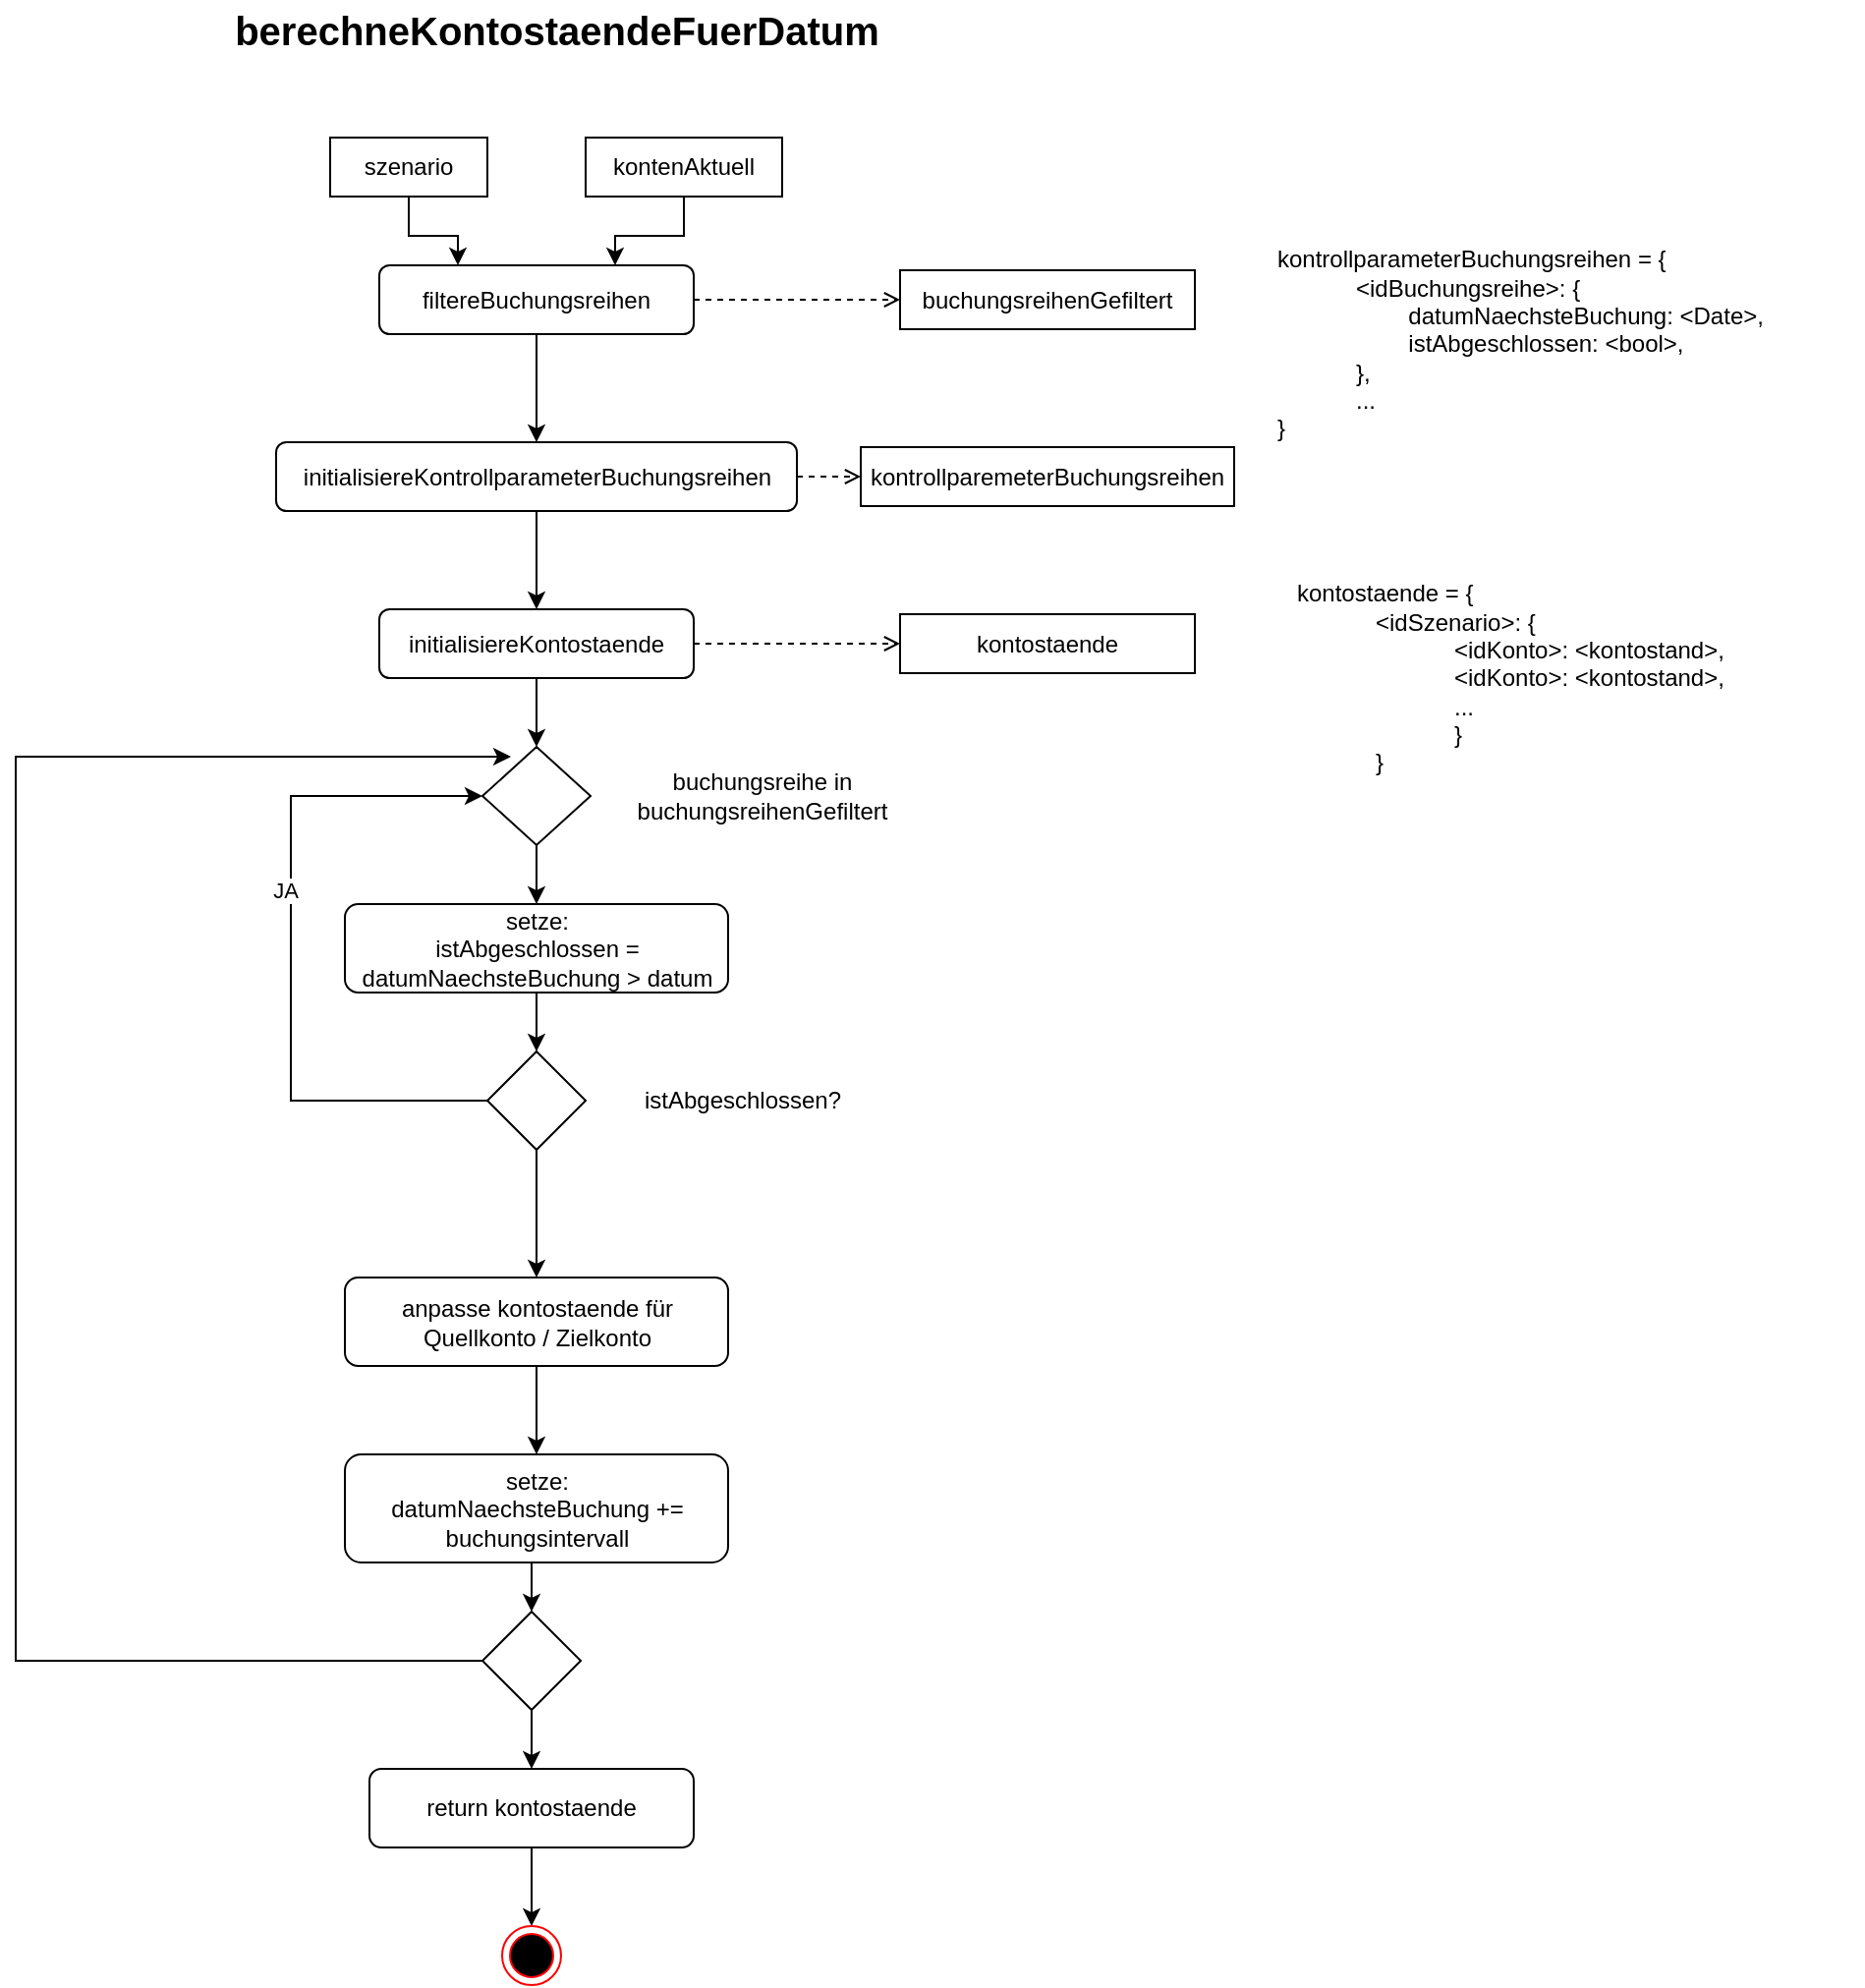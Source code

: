 <mxfile version="20.3.0" type="device" pages="3"><diagram id="ITchMqDFGWxWmN3oCRMK" name="Zeitpunkt"><mxGraphModel dx="2782" dy="1018" grid="1" gridSize="10" guides="1" tooltips="1" connect="1" arrows="1" fold="1" page="1" pageScale="1" pageWidth="827" pageHeight="1169" math="0" shadow="0"><root><mxCell id="0"/><mxCell id="1" parent="0"/><mxCell id="r8P2pL3NHIkLNw493LzF-1" value="kontostaende = {&lt;br&gt;&lt;span style=&quot;&quot;&gt;&#9;&lt;/span&gt;&lt;blockquote style=&quot;margin: 0 0 0 40px; border: none; padding: 0px;&quot;&gt;&amp;lt;idSzenario&amp;gt;: {&lt;/blockquote&gt;&lt;blockquote style=&quot;margin: 0 0 0 40px; border: none; padding: 0px;&quot;&gt;&lt;blockquote style=&quot;margin: 0 0 0 40px; border: none; padding: 0px;&quot;&gt;&amp;lt;idKonto&amp;gt;: &amp;lt;kontostand&amp;gt;,&lt;/blockquote&gt;&lt;blockquote style=&quot;margin: 0 0 0 40px; border: none; padding: 0px;&quot;&gt;&amp;lt;idKonto&amp;gt;: &amp;lt;kontostand&amp;gt;,&lt;/blockquote&gt;&lt;blockquote style=&quot;margin: 0 0 0 40px; border: none; padding: 0px;&quot;&gt;...&lt;/blockquote&gt;&lt;blockquote style=&quot;margin: 0 0 0 40px; border: none; padding: 0px;&quot;&gt;}&lt;/blockquote&gt;}&lt;/blockquote&gt;" style="text;html=1;strokeColor=none;fillColor=none;align=left;verticalAlign=middle;whiteSpace=wrap;rounded=0;" parent="1" vertex="1"><mxGeometry x="530" y="290" width="290" height="110" as="geometry"/></mxCell><mxCell id="r8P2pL3NHIkLNw493LzF-2" value="kontrollparameterBuchungsreihen = {&lt;br&gt;&lt;span style=&quot;&quot;&gt;&#9;&lt;/span&gt;&lt;blockquote style=&quot;margin: 0 0 0 40px; border: none; padding: 0px;&quot;&gt;&amp;lt;idBuchungsreihe&amp;gt;: {&lt;/blockquote&gt;&lt;blockquote style=&quot;margin: 0 0 0 40px; border: none; padding: 0px;&quot;&gt;&lt;span style=&quot;white-space: pre;&quot;&gt;&#9;&lt;/span&gt;datumNaechsteBuchung: &amp;lt;Date&amp;gt;,&lt;br&gt;&lt;/blockquote&gt;&lt;blockquote style=&quot;margin: 0 0 0 40px; border: none; padding: 0px;&quot;&gt;&lt;span style=&quot;white-space: pre;&quot;&gt;&#9;&lt;/span&gt;istAbgeschlossen: &amp;lt;bool&amp;gt;,&lt;br&gt;&lt;/blockquote&gt;&lt;blockquote style=&quot;margin: 0 0 0 40px; border: none; padding: 0px;&quot;&gt;},&lt;br&gt;...&lt;/blockquote&gt;}" style="text;html=1;strokeColor=none;fillColor=none;align=left;verticalAlign=middle;whiteSpace=wrap;rounded=0;" parent="1" vertex="1"><mxGeometry x="520" y="120" width="290" height="110" as="geometry"/></mxCell><mxCell id="r8P2pL3NHIkLNw493LzF-30" style="edgeStyle=orthogonalEdgeStyle;rounded=0;orthogonalLoop=1;jettySize=auto;html=1;exitX=0.5;exitY=1;exitDx=0;exitDy=0;entryX=0.75;entryY=0;entryDx=0;entryDy=0;" parent="1" source="r8P2pL3NHIkLNw493LzF-3" target="r8P2pL3NHIkLNw493LzF-5" edge="1"><mxGeometry relative="1" as="geometry"/></mxCell><mxCell id="r8P2pL3NHIkLNw493LzF-3" value="kontenAktuell" style="rounded=0;whiteSpace=wrap;html=1;" parent="1" vertex="1"><mxGeometry x="170" y="70" width="100" height="30" as="geometry"/></mxCell><mxCell id="r8P2pL3NHIkLNw493LzF-29" style="edgeStyle=orthogonalEdgeStyle;rounded=0;orthogonalLoop=1;jettySize=auto;html=1;exitX=0.5;exitY=1;exitDx=0;exitDy=0;entryX=0.25;entryY=0;entryDx=0;entryDy=0;" parent="1" source="r8P2pL3NHIkLNw493LzF-4" target="r8P2pL3NHIkLNw493LzF-5" edge="1"><mxGeometry relative="1" as="geometry"/></mxCell><mxCell id="r8P2pL3NHIkLNw493LzF-4" value="szenario" style="rounded=0;whiteSpace=wrap;html=1;" parent="1" vertex="1"><mxGeometry x="40" y="70" width="80" height="30" as="geometry"/></mxCell><mxCell id="r8P2pL3NHIkLNw493LzF-31" style="edgeStyle=orthogonalEdgeStyle;rounded=0;orthogonalLoop=1;jettySize=auto;html=1;exitX=0.5;exitY=1;exitDx=0;exitDy=0;entryX=0.5;entryY=0;entryDx=0;entryDy=0;" parent="1" source="r8P2pL3NHIkLNw493LzF-5" target="r8P2pL3NHIkLNw493LzF-9" edge="1"><mxGeometry relative="1" as="geometry"/></mxCell><mxCell id="r8P2pL3NHIkLNw493LzF-40" style="edgeStyle=orthogonalEdgeStyle;rounded=0;orthogonalLoop=1;jettySize=auto;html=1;exitX=1;exitY=0.5;exitDx=0;exitDy=0;entryX=0;entryY=0.5;entryDx=0;entryDy=0;endArrow=open;endFill=0;dashed=1;" parent="1" source="r8P2pL3NHIkLNw493LzF-5" target="r8P2pL3NHIkLNw493LzF-6" edge="1"><mxGeometry relative="1" as="geometry"/></mxCell><mxCell id="r8P2pL3NHIkLNw493LzF-5" value="filtereBuchungsreihen" style="rounded=1;whiteSpace=wrap;html=1;" parent="1" vertex="1"><mxGeometry x="65" y="135" width="160" height="35" as="geometry"/></mxCell><mxCell id="r8P2pL3NHIkLNw493LzF-6" value="buchungsreihenGefiltert" style="rounded=0;whiteSpace=wrap;html=1;" parent="1" vertex="1"><mxGeometry x="330" y="137.5" width="150" height="30" as="geometry"/></mxCell><mxCell id="r8P2pL3NHIkLNw493LzF-33" style="edgeStyle=orthogonalEdgeStyle;rounded=0;orthogonalLoop=1;jettySize=auto;html=1;exitX=0.5;exitY=1;exitDx=0;exitDy=0;entryX=0.5;entryY=0;entryDx=0;entryDy=0;" parent="1" source="r8P2pL3NHIkLNw493LzF-7" target="r8P2pL3NHIkLNw493LzF-12" edge="1"><mxGeometry relative="1" as="geometry"/></mxCell><mxCell id="r8P2pL3NHIkLNw493LzF-43" style="edgeStyle=orthogonalEdgeStyle;rounded=0;orthogonalLoop=1;jettySize=auto;html=1;exitX=1;exitY=0.5;exitDx=0;exitDy=0;entryX=0;entryY=0.5;entryDx=0;entryDy=0;dashed=1;endArrow=open;endFill=0;" parent="1" source="r8P2pL3NHIkLNw493LzF-7" target="r8P2pL3NHIkLNw493LzF-8" edge="1"><mxGeometry relative="1" as="geometry"/></mxCell><mxCell id="r8P2pL3NHIkLNw493LzF-7" value="initialisiereKontostaende" style="rounded=1;whiteSpace=wrap;html=1;" parent="1" vertex="1"><mxGeometry x="65" y="310" width="160" height="35" as="geometry"/></mxCell><mxCell id="r8P2pL3NHIkLNw493LzF-8" value="kontostaende" style="rounded=0;whiteSpace=wrap;html=1;" parent="1" vertex="1"><mxGeometry x="330" y="312.5" width="150" height="30" as="geometry"/></mxCell><mxCell id="r8P2pL3NHIkLNw493LzF-32" style="edgeStyle=orthogonalEdgeStyle;rounded=0;orthogonalLoop=1;jettySize=auto;html=1;exitX=0.5;exitY=1;exitDx=0;exitDy=0;entryX=0.5;entryY=0;entryDx=0;entryDy=0;" parent="1" source="r8P2pL3NHIkLNw493LzF-9" target="r8P2pL3NHIkLNw493LzF-7" edge="1"><mxGeometry relative="1" as="geometry"/></mxCell><mxCell id="r8P2pL3NHIkLNw493LzF-42" style="edgeStyle=orthogonalEdgeStyle;rounded=0;orthogonalLoop=1;jettySize=auto;html=1;exitX=1;exitY=0.5;exitDx=0;exitDy=0;entryX=0;entryY=0.5;entryDx=0;entryDy=0;dashed=1;endArrow=open;endFill=0;" parent="1" source="r8P2pL3NHIkLNw493LzF-9" target="r8P2pL3NHIkLNw493LzF-11" edge="1"><mxGeometry relative="1" as="geometry"/></mxCell><mxCell id="r8P2pL3NHIkLNw493LzF-9" value="initialisiereKontrollparameterBuchungsreihen" style="rounded=1;whiteSpace=wrap;html=1;" parent="1" vertex="1"><mxGeometry x="12.5" y="225" width="265" height="35" as="geometry"/></mxCell><mxCell id="r8P2pL3NHIkLNw493LzF-11" value="kontrollparemeterBuchungsreihen" style="rounded=0;whiteSpace=wrap;html=1;" parent="1" vertex="1"><mxGeometry x="310" y="227.5" width="190" height="30" as="geometry"/></mxCell><mxCell id="r8P2pL3NHIkLNw493LzF-34" style="edgeStyle=orthogonalEdgeStyle;rounded=0;orthogonalLoop=1;jettySize=auto;html=1;exitX=0.5;exitY=1;exitDx=0;exitDy=0;entryX=0.5;entryY=0;entryDx=0;entryDy=0;" parent="1" source="r8P2pL3NHIkLNw493LzF-12" target="r8P2pL3NHIkLNw493LzF-19" edge="1"><mxGeometry relative="1" as="geometry"/></mxCell><mxCell id="r8P2pL3NHIkLNw493LzF-12" value="" style="rhombus;whiteSpace=wrap;html=1;" parent="1" vertex="1"><mxGeometry x="117.5" y="380" width="55" height="50" as="geometry"/></mxCell><mxCell id="r8P2pL3NHIkLNw493LzF-13" value="buchungsreihe in buchungsreihenGefiltert" style="text;html=1;strokeColor=none;fillColor=none;align=center;verticalAlign=middle;whiteSpace=wrap;rounded=0;" parent="1" vertex="1"><mxGeometry x="180" y="390" width="160" height="30" as="geometry"/></mxCell><mxCell id="r8P2pL3NHIkLNw493LzF-20" style="edgeStyle=orthogonalEdgeStyle;rounded=0;orthogonalLoop=1;jettySize=auto;html=1;exitX=0;exitY=0.5;exitDx=0;exitDy=0;entryX=0;entryY=0.5;entryDx=0;entryDy=0;" parent="1" source="r8P2pL3NHIkLNw493LzF-14" target="r8P2pL3NHIkLNw493LzF-12" edge="1"><mxGeometry relative="1" as="geometry"><Array as="points"><mxPoint x="20" y="560"/><mxPoint x="20" y="405"/></Array></mxGeometry></mxCell><mxCell id="r8P2pL3NHIkLNw493LzF-21" value="JA" style="edgeLabel;html=1;align=center;verticalAlign=middle;resizable=0;points=[];" parent="r8P2pL3NHIkLNw493LzF-20" vertex="1" connectable="0"><mxGeometry x="0.174" y="3" relative="1" as="geometry"><mxPoint as="offset"/></mxGeometry></mxCell><mxCell id="r8P2pL3NHIkLNw493LzF-22" style="edgeStyle=orthogonalEdgeStyle;rounded=0;orthogonalLoop=1;jettySize=auto;html=1;exitX=0.5;exitY=1;exitDx=0;exitDy=0;entryX=0.5;entryY=0;entryDx=0;entryDy=0;" parent="1" source="r8P2pL3NHIkLNw493LzF-14" target="r8P2pL3NHIkLNw493LzF-23" edge="1"><mxGeometry relative="1" as="geometry"><mxPoint x="145" y="640" as="targetPoint"/></mxGeometry></mxCell><mxCell id="r8P2pL3NHIkLNw493LzF-14" value="" style="rhombus;whiteSpace=wrap;html=1;" parent="1" vertex="1"><mxGeometry x="120" y="535" width="50" height="50" as="geometry"/></mxCell><mxCell id="r8P2pL3NHIkLNw493LzF-15" value="istAbgeschlossen?" style="text;html=1;strokeColor=none;fillColor=none;align=center;verticalAlign=middle;whiteSpace=wrap;rounded=0;" parent="1" vertex="1"><mxGeometry x="190" y="545" width="120" height="30" as="geometry"/></mxCell><mxCell id="r8P2pL3NHIkLNw493LzF-35" style="edgeStyle=orthogonalEdgeStyle;rounded=0;orthogonalLoop=1;jettySize=auto;html=1;exitX=0.5;exitY=1;exitDx=0;exitDy=0;entryX=0.5;entryY=0;entryDx=0;entryDy=0;" parent="1" source="r8P2pL3NHIkLNw493LzF-19" target="r8P2pL3NHIkLNw493LzF-14" edge="1"><mxGeometry relative="1" as="geometry"/></mxCell><mxCell id="r8P2pL3NHIkLNw493LzF-19" value="setze:&lt;br&gt;istAbgeschlossen = datumNaechsteBuchung &amp;gt; datum" style="rounded=1;whiteSpace=wrap;html=1;" parent="1" vertex="1"><mxGeometry x="47.5" y="460" width="195" height="45" as="geometry"/></mxCell><mxCell id="r8P2pL3NHIkLNw493LzF-25" style="edgeStyle=orthogonalEdgeStyle;rounded=0;orthogonalLoop=1;jettySize=auto;html=1;exitX=0.5;exitY=1;exitDx=0;exitDy=0;entryX=0.5;entryY=0;entryDx=0;entryDy=0;" parent="1" source="r8P2pL3NHIkLNw493LzF-23" target="r8P2pL3NHIkLNw493LzF-24" edge="1"><mxGeometry relative="1" as="geometry"/></mxCell><mxCell id="r8P2pL3NHIkLNw493LzF-23" value="anpasse kontostaende für Quellkonto / Zielkonto" style="rounded=1;whiteSpace=wrap;html=1;" parent="1" vertex="1"><mxGeometry x="47.5" y="650" width="195" height="45" as="geometry"/></mxCell><mxCell id="r8P2pL3NHIkLNw493LzF-26" style="edgeStyle=orthogonalEdgeStyle;rounded=0;orthogonalLoop=1;jettySize=auto;html=1;exitX=0;exitY=0.5;exitDx=0;exitDy=0;entryX=0.264;entryY=0.1;entryDx=0;entryDy=0;entryPerimeter=0;" parent="1" source="r8P2pL3NHIkLNw493LzF-27" target="r8P2pL3NHIkLNw493LzF-12" edge="1"><mxGeometry relative="1" as="geometry"><Array as="points"><mxPoint x="-120" y="845"/><mxPoint x="-120" y="385"/></Array></mxGeometry></mxCell><mxCell id="r8P2pL3NHIkLNw493LzF-36" style="edgeStyle=orthogonalEdgeStyle;rounded=0;orthogonalLoop=1;jettySize=auto;html=1;exitX=0.5;exitY=1;exitDx=0;exitDy=0;entryX=0.5;entryY=0;entryDx=0;entryDy=0;" parent="1" source="r8P2pL3NHIkLNw493LzF-24" target="r8P2pL3NHIkLNw493LzF-27" edge="1"><mxGeometry relative="1" as="geometry"/></mxCell><mxCell id="r8P2pL3NHIkLNw493LzF-24" value="setze:&lt;br&gt;datumNaechsteBuchung += buchungsintervall" style="rounded=1;whiteSpace=wrap;html=1;" parent="1" vertex="1"><mxGeometry x="47.5" y="740" width="195" height="55" as="geometry"/></mxCell><mxCell id="r8P2pL3NHIkLNw493LzF-37" style="edgeStyle=orthogonalEdgeStyle;rounded=0;orthogonalLoop=1;jettySize=auto;html=1;exitX=0.5;exitY=1;exitDx=0;exitDy=0;entryX=0.5;entryY=0;entryDx=0;entryDy=0;" parent="1" source="r8P2pL3NHIkLNw493LzF-27" target="r8P2pL3NHIkLNw493LzF-28" edge="1"><mxGeometry relative="1" as="geometry"/></mxCell><mxCell id="r8P2pL3NHIkLNw493LzF-27" value="" style="rhombus;whiteSpace=wrap;html=1;" parent="1" vertex="1"><mxGeometry x="117.5" y="820" width="50" height="50" as="geometry"/></mxCell><mxCell id="r8P2pL3NHIkLNw493LzF-39" style="edgeStyle=orthogonalEdgeStyle;rounded=0;orthogonalLoop=1;jettySize=auto;html=1;exitX=0.5;exitY=1;exitDx=0;exitDy=0;entryX=0.5;entryY=0;entryDx=0;entryDy=0;" parent="1" source="r8P2pL3NHIkLNw493LzF-28" target="r8P2pL3NHIkLNw493LzF-38" edge="1"><mxGeometry relative="1" as="geometry"/></mxCell><mxCell id="r8P2pL3NHIkLNw493LzF-28" value="return kontostaende" style="rounded=1;whiteSpace=wrap;html=1;" parent="1" vertex="1"><mxGeometry x="60" y="900" width="165" height="40" as="geometry"/></mxCell><mxCell id="r8P2pL3NHIkLNw493LzF-38" value="" style="ellipse;html=1;shape=endState;fillColor=#000000;strokeColor=#ff0000;" parent="1" vertex="1"><mxGeometry x="127.5" y="980" width="30" height="30" as="geometry"/></mxCell><mxCell id="r8P2pL3NHIkLNw493LzF-44" value="berechneKontostaendeFuerDatum" style="text;html=1;strokeColor=none;fillColor=none;align=center;verticalAlign=middle;whiteSpace=wrap;rounded=0;fontStyle=1;fontSize=20;" parent="1" vertex="1"><mxGeometry x="32.5" width="245" height="30" as="geometry"/></mxCell></root></mxGraphModel></diagram><diagram name="Zeitreihe" id="8NZJrtDAO6n0acquEStF"><mxGraphModel dx="3671" dy="1730" grid="1" gridSize="10" guides="1" tooltips="1" connect="1" arrows="1" fold="1" page="1" pageScale="1" pageWidth="827" pageHeight="1169" math="0" shadow="0"><root><mxCell id="DloA2IiTGf2hFgwAoyEs-0"/><mxCell id="DloA2IiTGf2hFgwAoyEs-1" parent="DloA2IiTGf2hFgwAoyEs-0"/><mxCell id="DloA2IiTGf2hFgwAoyEs-2" value="zeitreihenKontostaende = {&lt;br&gt;&lt;span style=&quot;&quot;&gt;&#9;&lt;/span&gt;&lt;blockquote style=&quot;margin: 0 0 0 40px; border: none; padding: 0px;&quot;&gt;&amp;lt;idSzenario&amp;gt;: {&lt;/blockquote&gt;&lt;blockquote style=&quot;margin: 0 0 0 40px; border: none; padding: 0px;&quot;&gt;&lt;blockquote style=&quot;margin: 0 0 0 40px; border: none; padding: 0px;&quot;&gt;&amp;lt;idKonto&amp;gt;: Arr&amp;lt;num&amp;gt;,&lt;/blockquote&gt;&lt;blockquote style=&quot;margin: 0 0 0 40px; border: none; padding: 0px;&quot;&gt;&amp;lt;idKonto&amp;gt;: Arr&amp;lt;num&amp;gt;,&lt;/blockquote&gt;&lt;blockquote style=&quot;margin: 0 0 0 40px; border: none; padding: 0px;&quot;&gt;...&lt;/blockquote&gt;&lt;blockquote style=&quot;margin: 0 0 0 40px; border: none; padding: 0px;&quot;&gt;}&lt;/blockquote&gt;&lt;/blockquote&gt;}" style="text;html=1;strokeColor=#6c8ebf;fillColor=#dae8fc;align=left;verticalAlign=middle;whiteSpace=wrap;rounded=0;" parent="DloA2IiTGf2hFgwAoyEs-1" vertex="1"><mxGeometry x="537" y="535" width="290" height="110" as="geometry"/></mxCell><mxCell id="DloA2IiTGf2hFgwAoyEs-3" value="kontrollparameterBuchungsreihen = {&lt;br&gt;&lt;span style=&quot;&quot;&gt;&#9;&lt;/span&gt;&lt;blockquote style=&quot;margin: 0 0 0 40px; border: none; padding: 0px;&quot;&gt;&amp;lt;idBuchungsreihe&amp;gt;: {&lt;/blockquote&gt;&lt;blockquote style=&quot;margin: 0 0 0 40px; border: none; padding: 0px;&quot;&gt;&lt;span style=&quot;white-space: pre;&quot;&gt;&#9;&lt;/span&gt;datumNaechsteBuchung: &amp;lt;Date&amp;gt;,&lt;br&gt;&lt;/blockquote&gt;&lt;blockquote style=&quot;margin: 0 0 0 40px; border: none; padding: 0px;&quot;&gt;&lt;span style=&quot;white-space: pre;&quot;&gt;&#9;&lt;/span&gt;istAbgeschlossen: &amp;lt;bool&amp;gt;,&lt;/blockquote&gt;&lt;blockquote style=&quot;margin: 0 0 0 40px; border: none; padding: 0px;&quot;&gt;},&lt;br&gt;...&lt;/blockquote&gt;}" style="text;html=1;align=left;verticalAlign=middle;whiteSpace=wrap;rounded=0;fillColor=#dae8fc;strokeColor=#6c8ebf;" parent="DloA2IiTGf2hFgwAoyEs-1" vertex="1"><mxGeometry x="537" y="250" width="290" height="130" as="geometry"/></mxCell><mxCell id="DloA2IiTGf2hFgwAoyEs-12" style="edgeStyle=orthogonalEdgeStyle;rounded=0;orthogonalLoop=1;jettySize=auto;html=1;exitX=0.5;exitY=1;exitDx=0;exitDy=0;entryX=0.5;entryY=0;entryDx=0;entryDy=0;" parent="DloA2IiTGf2hFgwAoyEs-1" source="DloA2IiTGf2hFgwAoyEs-14" target="35Gp16ecGPauJtrxwPqG-3" edge="1"><mxGeometry relative="1" as="geometry"><mxPoint x="145" y="390" as="targetPoint"/></mxGeometry></mxCell><mxCell id="DloA2IiTGf2hFgwAoyEs-13" style="edgeStyle=orthogonalEdgeStyle;rounded=0;orthogonalLoop=1;jettySize=auto;html=1;exitX=1;exitY=0.5;exitDx=0;exitDy=0;entryX=0;entryY=0.5;entryDx=0;entryDy=0;dashed=1;endArrow=open;endFill=0;" parent="DloA2IiTGf2hFgwAoyEs-1" source="DloA2IiTGf2hFgwAoyEs-14" target="DloA2IiTGf2hFgwAoyEs-15" edge="1"><mxGeometry relative="1" as="geometry"/></mxCell><mxCell id="DloA2IiTGf2hFgwAoyEs-14" value="initialisiereZeitreihenKontostaende" style="rounded=1;whiteSpace=wrap;html=1;" parent="DloA2IiTGf2hFgwAoyEs-1" vertex="1"><mxGeometry x="2.5" y="300" width="285" height="35" as="geometry"/></mxCell><mxCell id="DloA2IiTGf2hFgwAoyEs-15" value="zeitreihenKontostaende" style="rounded=0;whiteSpace=wrap;html=1;" parent="DloA2IiTGf2hFgwAoyEs-1" vertex="1"><mxGeometry x="330" y="312.5" width="150" height="30" as="geometry"/></mxCell><mxCell id="DloA2IiTGf2hFgwAoyEs-16" style="edgeStyle=orthogonalEdgeStyle;rounded=0;orthogonalLoop=1;jettySize=auto;html=1;exitX=0.5;exitY=1;exitDx=0;exitDy=0;entryX=0.5;entryY=0;entryDx=0;entryDy=0;" parent="DloA2IiTGf2hFgwAoyEs-1" source="DloA2IiTGf2hFgwAoyEs-18" target="35Gp16ecGPauJtrxwPqG-27" edge="1"><mxGeometry relative="1" as="geometry"/></mxCell><mxCell id="DloA2IiTGf2hFgwAoyEs-17" style="edgeStyle=orthogonalEdgeStyle;rounded=0;orthogonalLoop=1;jettySize=auto;html=1;exitX=1;exitY=0.5;exitDx=0;exitDy=0;entryX=0;entryY=0.5;entryDx=0;entryDy=0;dashed=1;endArrow=open;endFill=0;" parent="DloA2IiTGf2hFgwAoyEs-1" source="DloA2IiTGf2hFgwAoyEs-18" target="DloA2IiTGf2hFgwAoyEs-19" edge="1"><mxGeometry relative="1" as="geometry"/></mxCell><mxCell id="DloA2IiTGf2hFgwAoyEs-18" value="initialisiereKontrollparameterBuchungsreihen" style="rounded=1;whiteSpace=wrap;html=1;" parent="DloA2IiTGf2hFgwAoyEs-1" vertex="1"><mxGeometry x="12.5" y="160" width="265" height="35" as="geometry"/></mxCell><mxCell id="DloA2IiTGf2hFgwAoyEs-19" value="kontrollparemeterBuchungsreihen" style="rounded=0;whiteSpace=wrap;html=1;" parent="DloA2IiTGf2hFgwAoyEs-1" vertex="1"><mxGeometry x="310" y="162.5" width="190" height="30" as="geometry"/></mxCell><mxCell id="DloA2IiTGf2hFgwAoyEs-20" style="edgeStyle=orthogonalEdgeStyle;rounded=0;orthogonalLoop=1;jettySize=auto;html=1;exitX=0.5;exitY=1;exitDx=0;exitDy=0;entryX=0.5;entryY=0;entryDx=0;entryDy=0;" parent="DloA2IiTGf2hFgwAoyEs-1" source="DloA2IiTGf2hFgwAoyEs-21" target="DloA2IiTGf2hFgwAoyEs-29" edge="1"><mxGeometry relative="1" as="geometry"/></mxCell><mxCell id="DloA2IiTGf2hFgwAoyEs-21" value="" style="rhombus;whiteSpace=wrap;html=1;" parent="DloA2IiTGf2hFgwAoyEs-1" vertex="1"><mxGeometry x="117.5" y="520" width="55" height="50" as="geometry"/></mxCell><mxCell id="DloA2IiTGf2hFgwAoyEs-22" value="buchungsreihe in buchungsreihen" style="text;html=1;strokeColor=none;fillColor=none;align=center;verticalAlign=middle;whiteSpace=wrap;rounded=0;" parent="DloA2IiTGf2hFgwAoyEs-1" vertex="1"><mxGeometry x="180" y="530" width="160" height="30" as="geometry"/></mxCell><mxCell id="DloA2IiTGf2hFgwAoyEs-23" style="edgeStyle=orthogonalEdgeStyle;rounded=0;orthogonalLoop=1;jettySize=auto;html=1;exitX=0;exitY=0.5;exitDx=0;exitDy=0;entryX=0.5;entryY=0;entryDx=0;entryDy=0;" parent="DloA2IiTGf2hFgwAoyEs-1" source="DloA2IiTGf2hFgwAoyEs-26" target="35Gp16ecGPauJtrxwPqG-6" edge="1"><mxGeometry relative="1" as="geometry"/></mxCell><mxCell id="DloA2IiTGf2hFgwAoyEs-24" value="JA" style="edgeLabel;html=1;align=center;verticalAlign=middle;resizable=0;points=[];" parent="DloA2IiTGf2hFgwAoyEs-23" vertex="1" connectable="0"><mxGeometry x="0.174" y="3" relative="1" as="geometry"><mxPoint as="offset"/></mxGeometry></mxCell><mxCell id="DloA2IiTGf2hFgwAoyEs-25" style="edgeStyle=orthogonalEdgeStyle;rounded=0;orthogonalLoop=1;jettySize=auto;html=1;exitX=0.5;exitY=1;exitDx=0;exitDy=0;entryX=0.5;entryY=0;entryDx=0;entryDy=0;" parent="DloA2IiTGf2hFgwAoyEs-1" source="DloA2IiTGf2hFgwAoyEs-26" target="35Gp16ecGPauJtrxwPqG-10" edge="1"><mxGeometry relative="1" as="geometry"><mxPoint x="145" y="780" as="targetPoint"/><Array as="points"><mxPoint x="145" y="750"/><mxPoint x="465" y="750"/></Array></mxGeometry></mxCell><mxCell id="35Gp16ecGPauJtrxwPqG-9" value="NEIN" style="edgeLabel;html=1;align=center;verticalAlign=middle;resizable=0;points=[];" parent="DloA2IiTGf2hFgwAoyEs-25" vertex="1" connectable="0"><mxGeometry x="-0.202" y="2" relative="1" as="geometry"><mxPoint as="offset"/></mxGeometry></mxCell><mxCell id="DloA2IiTGf2hFgwAoyEs-26" value="" style="rhombus;whiteSpace=wrap;html=1;" parent="DloA2IiTGf2hFgwAoyEs-1" vertex="1"><mxGeometry x="120" y="675" width="50" height="50" as="geometry"/></mxCell><mxCell id="DloA2IiTGf2hFgwAoyEs-27" value="istAbgeschlossen?" style="text;html=1;strokeColor=none;fillColor=none;align=center;verticalAlign=middle;whiteSpace=wrap;rounded=0;" parent="DloA2IiTGf2hFgwAoyEs-1" vertex="1"><mxGeometry x="190" y="685" width="120" height="30" as="geometry"/></mxCell><mxCell id="DloA2IiTGf2hFgwAoyEs-28" style="edgeStyle=orthogonalEdgeStyle;rounded=0;orthogonalLoop=1;jettySize=auto;html=1;exitX=0.5;exitY=1;exitDx=0;exitDy=0;entryX=0.5;entryY=0;entryDx=0;entryDy=0;" parent="DloA2IiTGf2hFgwAoyEs-1" source="DloA2IiTGf2hFgwAoyEs-29" target="DloA2IiTGf2hFgwAoyEs-26" edge="1"><mxGeometry relative="1" as="geometry"/></mxCell><mxCell id="DloA2IiTGf2hFgwAoyEs-29" value="setze:&lt;br&gt;istAbgeschlossen = &lt;br&gt;datumNaechsteBuchung &amp;gt; buchungsreihe.datumEnde" style="rounded=1;whiteSpace=wrap;html=1;" parent="DloA2IiTGf2hFgwAoyEs-1" vertex="1"><mxGeometry x="-28.75" y="600" width="342.5" height="45" as="geometry"/></mxCell><mxCell id="DloA2IiTGf2hFgwAoyEs-30" style="edgeStyle=orthogonalEdgeStyle;rounded=0;orthogonalLoop=1;jettySize=auto;html=1;exitX=0.5;exitY=1;exitDx=0;exitDy=0;entryX=0.5;entryY=0;entryDx=0;entryDy=0;" parent="DloA2IiTGf2hFgwAoyEs-1" source="DloA2IiTGf2hFgwAoyEs-31" target="DloA2IiTGf2hFgwAoyEs-34" edge="1"><mxGeometry relative="1" as="geometry"/></mxCell><mxCell id="DloA2IiTGf2hFgwAoyEs-31" value="anpasse kontrollparameterBuchungsreihe.kontostandAktuell für Quellkonto / Zielkonto" style="rounded=1;whiteSpace=wrap;html=1;" parent="DloA2IiTGf2hFgwAoyEs-1" vertex="1"><mxGeometry x="313.75" y="830" width="302.5" height="45" as="geometry"/></mxCell><mxCell id="DloA2IiTGf2hFgwAoyEs-32" style="edgeStyle=orthogonalEdgeStyle;rounded=0;orthogonalLoop=1;jettySize=auto;html=1;exitX=0;exitY=0.5;exitDx=0;exitDy=0;entryX=0;entryY=0.5;entryDx=0;entryDy=0;" parent="DloA2IiTGf2hFgwAoyEs-1" source="DloA2IiTGf2hFgwAoyEs-36" target="DloA2IiTGf2hFgwAoyEs-21" edge="1"><mxGeometry relative="1" as="geometry"><Array as="points"><mxPoint x="-180" y="1225"/><mxPoint x="-180" y="545"/></Array></mxGeometry></mxCell><mxCell id="DloA2IiTGf2hFgwAoyEs-33" style="edgeStyle=orthogonalEdgeStyle;rounded=0;orthogonalLoop=1;jettySize=auto;html=1;exitX=0.5;exitY=1;exitDx=0;exitDy=0;entryX=0.5;entryY=0;entryDx=0;entryDy=0;" parent="DloA2IiTGf2hFgwAoyEs-1" source="35Gp16ecGPauJtrxwPqG-15" target="DloA2IiTGf2hFgwAoyEs-36" edge="1"><mxGeometry relative="1" as="geometry"><mxPoint x="200" y="1080" as="targetPoint"/></mxGeometry></mxCell><mxCell id="35Gp16ecGPauJtrxwPqG-19" style="edgeStyle=orthogonalEdgeStyle;rounded=0;orthogonalLoop=1;jettySize=auto;html=1;exitX=0.5;exitY=1;exitDx=0;exitDy=0;entryX=0.5;entryY=0;entryDx=0;entryDy=0;" parent="DloA2IiTGf2hFgwAoyEs-1" source="DloA2IiTGf2hFgwAoyEs-34" target="35Gp16ecGPauJtrxwPqG-17" edge="1"><mxGeometry relative="1" as="geometry"/></mxCell><mxCell id="DloA2IiTGf2hFgwAoyEs-34" value="setze:&lt;br&gt;datumNaechsteBuchung += buchungsintervall" style="rounded=1;whiteSpace=wrap;html=1;" parent="DloA2IiTGf2hFgwAoyEs-1" vertex="1"><mxGeometry x="366.25" y="900" width="195" height="55" as="geometry"/></mxCell><mxCell id="DloA2IiTGf2hFgwAoyEs-35" style="edgeStyle=orthogonalEdgeStyle;rounded=0;orthogonalLoop=1;jettySize=auto;html=1;exitX=0.5;exitY=1;exitDx=0;exitDy=0;entryX=0.5;entryY=0;entryDx=0;entryDy=0;" parent="DloA2IiTGf2hFgwAoyEs-1" source="DloA2IiTGf2hFgwAoyEs-36" target="35Gp16ecGPauJtrxwPqG-24" edge="1"><mxGeometry relative="1" as="geometry"/></mxCell><mxCell id="DloA2IiTGf2hFgwAoyEs-36" value="" style="rhombus;whiteSpace=wrap;html=1;" parent="DloA2IiTGf2hFgwAoyEs-1" vertex="1"><mxGeometry x="111.25" y="1200" width="50" height="50" as="geometry"/></mxCell><mxCell id="DloA2IiTGf2hFgwAoyEs-37" style="edgeStyle=orthogonalEdgeStyle;rounded=0;orthogonalLoop=1;jettySize=auto;html=1;exitX=0.5;exitY=1;exitDx=0;exitDy=0;entryX=0.5;entryY=0;entryDx=0;entryDy=0;" parent="DloA2IiTGf2hFgwAoyEs-1" source="DloA2IiTGf2hFgwAoyEs-38" target="DloA2IiTGf2hFgwAoyEs-39" edge="1"><mxGeometry relative="1" as="geometry"/></mxCell><mxCell id="DloA2IiTGf2hFgwAoyEs-38" value="zeitreihenKontostaende" style="rounded=1;whiteSpace=wrap;html=1;" parent="DloA2IiTGf2hFgwAoyEs-1" vertex="1"><mxGeometry x="53.75" y="1400" width="165" height="40" as="geometry"/></mxCell><mxCell id="DloA2IiTGf2hFgwAoyEs-39" value="" style="ellipse;html=1;shape=endState;fillColor=#000000;strokeColor=#ff0000;" parent="DloA2IiTGf2hFgwAoyEs-1" vertex="1"><mxGeometry x="121.25" y="1480" width="30" height="30" as="geometry"/></mxCell><mxCell id="DloA2IiTGf2hFgwAoyEs-40" value="berechneKontostaendeZeitreihen" style="text;html=1;strokeColor=none;fillColor=none;align=center;verticalAlign=middle;whiteSpace=wrap;rounded=0;fontStyle=1;fontSize=20;" parent="DloA2IiTGf2hFgwAoyEs-1" vertex="1"><mxGeometry x="32.5" width="245" height="30" as="geometry"/></mxCell><mxCell id="35Gp16ecGPauJtrxwPqG-23" style="edgeStyle=orthogonalEdgeStyle;rounded=0;orthogonalLoop=1;jettySize=auto;html=1;exitX=1;exitY=0.5;exitDx=0;exitDy=0;entryX=0;entryY=0;entryDx=0;entryDy=0;dashed=1;endArrow=open;endFill=0;" parent="DloA2IiTGf2hFgwAoyEs-1" source="35Gp16ecGPauJtrxwPqG-0" target="35Gp16ecGPauJtrxwPqG-3" edge="1"><mxGeometry relative="1" as="geometry"><Array as="points"><mxPoint x="-110" y="350"/><mxPoint x="-110" y="370"/><mxPoint x="133" y="370"/></Array></mxGeometry></mxCell><mxCell id="35Gp16ecGPauJtrxwPqG-0" value="arrDatum" style="rounded=0;whiteSpace=wrap;html=1;" parent="DloA2IiTGf2hFgwAoyEs-1" vertex="1"><mxGeometry x="-280" y="335" width="110" height="30" as="geometry"/></mxCell><mxCell id="35Gp16ecGPauJtrxwPqG-2" style="edgeStyle=orthogonalEdgeStyle;rounded=0;orthogonalLoop=1;jettySize=auto;html=1;exitX=0.5;exitY=1;exitDx=0;exitDy=0;entryX=0.5;entryY=0;entryDx=0;entryDy=0;startArrow=none;" parent="DloA2IiTGf2hFgwAoyEs-1" source="35Gp16ecGPauJtrxwPqG-3" target="DloA2IiTGf2hFgwAoyEs-21" edge="1"><mxGeometry relative="1" as="geometry"><mxPoint x="145" y="425" as="sourcePoint"/></mxGeometry></mxCell><mxCell id="35Gp16ecGPauJtrxwPqG-3" value="" style="rhombus;whiteSpace=wrap;html=1;" parent="DloA2IiTGf2hFgwAoyEs-1" vertex="1"><mxGeometry x="120" y="390" width="50" height="50" as="geometry"/></mxCell><mxCell id="35Gp16ecGPauJtrxwPqG-5" value="datum in arrDatum" style="text;html=1;strokeColor=none;fillColor=none;align=center;verticalAlign=middle;whiteSpace=wrap;rounded=0;" parent="DloA2IiTGf2hFgwAoyEs-1" vertex="1"><mxGeometry x="170" y="400" width="160" height="30" as="geometry"/></mxCell><mxCell id="35Gp16ecGPauJtrxwPqG-21" style="edgeStyle=orthogonalEdgeStyle;rounded=0;orthogonalLoop=1;jettySize=auto;html=1;exitX=0.5;exitY=1;exitDx=0;exitDy=0;entryX=0.5;entryY=0;entryDx=0;entryDy=0;" parent="DloA2IiTGf2hFgwAoyEs-1" source="35Gp16ecGPauJtrxwPqG-6" target="DloA2IiTGf2hFgwAoyEs-36" edge="1"><mxGeometry relative="1" as="geometry"><Array as="points"><mxPoint x="-9" y="1140"/><mxPoint x="136" y="1140"/></Array></mxGeometry></mxCell><mxCell id="35Gp16ecGPauJtrxwPqG-6" value="pushe kontrollparameterBuchungsreihe.kontostandAktuell zu zeitreiheKontostand" style="rounded=1;whiteSpace=wrap;html=1;" parent="DloA2IiTGf2hFgwAoyEs-1" vertex="1"><mxGeometry x="-160" y="905" width="302.5" height="45" as="geometry"/></mxCell><mxCell id="35Gp16ecGPauJtrxwPqG-22" style="edgeStyle=orthogonalEdgeStyle;rounded=0;orthogonalLoop=1;jettySize=auto;html=1;exitX=0.5;exitY=1;exitDx=0;exitDy=0;entryX=0.5;entryY=0;entryDx=0;entryDy=0;" parent="DloA2IiTGf2hFgwAoyEs-1" source="35Gp16ecGPauJtrxwPqG-10" target="DloA2IiTGf2hFgwAoyEs-31" edge="1"><mxGeometry relative="1" as="geometry"/></mxCell><mxCell id="35Gp16ecGPauJtrxwPqG-10" value="" style="rhombus;whiteSpace=wrap;html=1;" parent="DloA2IiTGf2hFgwAoyEs-1" vertex="1"><mxGeometry x="440" y="770" width="50" height="50" as="geometry"/></mxCell><mxCell id="35Gp16ecGPauJtrxwPqG-14" value="solange&lt;br&gt;kontrollparameterBuchungsreihe.datumNaechsteBuchung&lt;br&gt;&amp;lt;=&lt;br&gt;datum" style="text;html=1;strokeColor=none;fillColor=none;align=center;verticalAlign=middle;whiteSpace=wrap;rounded=0;" parent="DloA2IiTGf2hFgwAoyEs-1" vertex="1"><mxGeometry x="490" y="770" width="340" height="60" as="geometry"/></mxCell><mxCell id="35Gp16ecGPauJtrxwPqG-16" style="edgeStyle=orthogonalEdgeStyle;rounded=0;orthogonalLoop=1;jettySize=auto;html=1;exitX=0;exitY=0.5;exitDx=0;exitDy=0;entryX=0;entryY=0.5;entryDx=0;entryDy=0;" parent="DloA2IiTGf2hFgwAoyEs-1" source="35Gp16ecGPauJtrxwPqG-15" target="35Gp16ecGPauJtrxwPqG-10" edge="1"><mxGeometry relative="1" as="geometry"><Array as="points"><mxPoint x="270" y="1065"/><mxPoint x="270" y="795"/></Array></mxGeometry></mxCell><mxCell id="35Gp16ecGPauJtrxwPqG-15" value="" style="rhombus;whiteSpace=wrap;html=1;" parent="DloA2IiTGf2hFgwAoyEs-1" vertex="1"><mxGeometry x="440" y="1040" width="50" height="50" as="geometry"/></mxCell><mxCell id="35Gp16ecGPauJtrxwPqG-20" style="edgeStyle=orthogonalEdgeStyle;rounded=0;orthogonalLoop=1;jettySize=auto;html=1;exitX=0.5;exitY=1;exitDx=0;exitDy=0;entryX=0.5;entryY=0;entryDx=0;entryDy=0;" parent="DloA2IiTGf2hFgwAoyEs-1" source="35Gp16ecGPauJtrxwPqG-17" target="35Gp16ecGPauJtrxwPqG-15" edge="1"><mxGeometry relative="1" as="geometry"/></mxCell><mxCell id="35Gp16ecGPauJtrxwPqG-17" value="pushe kontrollparameterBuchungsreihe.kontostandAktuell zu zeitreiheKontostand" style="rounded=1;whiteSpace=wrap;html=1;" parent="DloA2IiTGf2hFgwAoyEs-1" vertex="1"><mxGeometry x="312.5" y="970" width="302.5" height="45" as="geometry"/></mxCell><mxCell id="35Gp16ecGPauJtrxwPqG-25" style="edgeStyle=orthogonalEdgeStyle;rounded=0;orthogonalLoop=1;jettySize=auto;html=1;exitX=0.5;exitY=1;exitDx=0;exitDy=0;entryX=0.5;entryY=0;entryDx=0;entryDy=0;endArrow=classic;endFill=1;" parent="DloA2IiTGf2hFgwAoyEs-1" source="35Gp16ecGPauJtrxwPqG-24" target="DloA2IiTGf2hFgwAoyEs-38" edge="1"><mxGeometry relative="1" as="geometry"/></mxCell><mxCell id="35Gp16ecGPauJtrxwPqG-26" style="edgeStyle=orthogonalEdgeStyle;rounded=0;orthogonalLoop=1;jettySize=auto;html=1;exitX=0;exitY=0.5;exitDx=0;exitDy=0;endArrow=classic;endFill=1;entryX=0;entryY=0.5;entryDx=0;entryDy=0;" parent="DloA2IiTGf2hFgwAoyEs-1" source="35Gp16ecGPauJtrxwPqG-24" target="35Gp16ecGPauJtrxwPqG-3" edge="1"><mxGeometry relative="1" as="geometry"><mxPoint x="-370" y="410.588" as="targetPoint"/><Array as="points"><mxPoint x="-320" y="1315"/><mxPoint x="-320" y="415"/></Array></mxGeometry></mxCell><mxCell id="35Gp16ecGPauJtrxwPqG-24" value="" style="rhombus;whiteSpace=wrap;html=1;" parent="DloA2IiTGf2hFgwAoyEs-1" vertex="1"><mxGeometry x="111.25" y="1290" width="50" height="50" as="geometry"/></mxCell><mxCell id="35Gp16ecGPauJtrxwPqG-28" style="edgeStyle=orthogonalEdgeStyle;rounded=0;orthogonalLoop=1;jettySize=auto;html=1;exitX=0.5;exitY=1;exitDx=0;exitDy=0;entryX=0.5;entryY=0;entryDx=0;entryDy=0;endArrow=classic;endFill=1;" parent="DloA2IiTGf2hFgwAoyEs-1" source="35Gp16ecGPauJtrxwPqG-27" target="DloA2IiTGf2hFgwAoyEs-14" edge="1"><mxGeometry relative="1" as="geometry"/></mxCell><mxCell id="35Gp16ecGPauJtrxwPqG-27" value="initialisiereKontostaendeAktuell" style="rounded=1;whiteSpace=wrap;html=1;" parent="DloA2IiTGf2hFgwAoyEs-1" vertex="1"><mxGeometry x="12.5" y="220" width="265" height="35" as="geometry"/></mxCell><mxCell id="35Gp16ecGPauJtrxwPqG-29" value="kontostaendeAktuell" style="rounded=0;whiteSpace=wrap;html=1;" parent="DloA2IiTGf2hFgwAoyEs-1" vertex="1"><mxGeometry x="310" y="222.5" width="190" height="30" as="geometry"/></mxCell><mxCell id="35Gp16ecGPauJtrxwPqG-30" style="edgeStyle=orthogonalEdgeStyle;rounded=0;orthogonalLoop=1;jettySize=auto;html=1;exitX=1;exitY=0.5;exitDx=0;exitDy=0;entryX=0;entryY=0.5;entryDx=0;entryDy=0;dashed=1;endArrow=open;endFill=0;" parent="DloA2IiTGf2hFgwAoyEs-1" source="35Gp16ecGPauJtrxwPqG-27" target="35Gp16ecGPauJtrxwPqG-29" edge="1"><mxGeometry relative="1" as="geometry"><mxPoint x="287.5" y="187.5" as="sourcePoint"/><mxPoint x="320" y="187.5" as="targetPoint"/></mxGeometry></mxCell><mxCell id="35Gp16ecGPauJtrxwPqG-31" value="kontostaendeAktuell = {&lt;br&gt;&lt;span style=&quot;&quot;&gt;&#9;&lt;/span&gt;&lt;blockquote style=&quot;margin: 0 0 0 40px; border: none; padding: 0px;&quot;&gt;&amp;lt;idSzenario&amp;gt;: {&lt;/blockquote&gt;&lt;blockquote style=&quot;margin: 0 0 0 40px; border: none; padding: 0px;&quot;&gt;&lt;blockquote style=&quot;margin: 0 0 0 40px; border: none; padding: 0px;&quot;&gt;&amp;lt;idKonto&amp;gt;: num,&lt;/blockquote&gt;&lt;blockquote style=&quot;margin: 0 0 0 40px; border: none; padding: 0px;&quot;&gt;&amp;lt;idKonto&amp;gt;: num,&lt;/blockquote&gt;&lt;blockquote style=&quot;margin: 0 0 0 40px; border: none; padding: 0px;&quot;&gt;...&lt;/blockquote&gt;&lt;blockquote style=&quot;margin: 0 0 0 40px; border: none; padding: 0px;&quot;&gt;}&lt;/blockquote&gt;&lt;/blockquote&gt;}" style="text;html=1;strokeColor=#6c8ebf;fillColor=#dae8fc;align=left;verticalAlign=middle;whiteSpace=wrap;rounded=0;" parent="DloA2IiTGf2hFgwAoyEs-1" vertex="1"><mxGeometry x="537" y="400" width="290" height="110" as="geometry"/></mxCell></root></mxGraphModel></diagram><diagram name="Jahresbericht" id="g2ggajm5Y6zbNJue51yQ"><mxGraphModel dx="1394" dy="1176" grid="1" gridSize="10" guides="1" tooltips="1" connect="1" arrows="1" fold="1" page="1" pageScale="1" pageWidth="827" pageHeight="1169" math="0" shadow="0"><root><mxCell id="IsqFCK2YKiaBPL2JZNn2-0"/><mxCell id="IsqFCK2YKiaBPL2JZNn2-1" parent="IsqFCK2YKiaBPL2JZNn2-0"/><mxCell id="IsqFCK2YKiaBPL2JZNn2-3" value="kontrollparameterBuchungsreihen = {&lt;br&gt;&lt;span style=&quot;&quot;&gt;&#9;&lt;/span&gt;&lt;blockquote style=&quot;margin: 0 0 0 40px; border: none; padding: 0px;&quot;&gt;&amp;lt;idBuchungsreihe&amp;gt;: {&lt;/blockquote&gt;&lt;blockquote style=&quot;margin: 0 0 0 40px; border: none; padding: 0px;&quot;&gt;&lt;span style=&quot;white-space: pre;&quot;&gt;&#9;&lt;/span&gt;datumNaechsteBuchung: &amp;lt;Date&amp;gt;,&lt;br&gt;&lt;/blockquote&gt;&lt;blockquote style=&quot;margin: 0 0 0 40px; border: none; padding: 0px;&quot;&gt;&lt;span style=&quot;white-space: pre;&quot;&gt;&#9;&lt;/span&gt;istAbgeschlossen: &amp;lt;bool&amp;gt;,&lt;/blockquote&gt;&lt;blockquote style=&quot;margin: 0 0 0 40px; border: none; padding: 0px;&quot;&gt;},&lt;br&gt;...&lt;/blockquote&gt;}" style="text;html=1;align=left;verticalAlign=middle;whiteSpace=wrap;rounded=0;fillColor=#dae8fc;strokeColor=#6c8ebf;" vertex="1" parent="IsqFCK2YKiaBPL2JZNn2-1"><mxGeometry x="580" y="330" width="290" height="130" as="geometry"/></mxCell><mxCell id="IsqFCK2YKiaBPL2JZNn2-8" style="edgeStyle=orthogonalEdgeStyle;rounded=0;orthogonalLoop=1;jettySize=auto;html=1;exitX=0.5;exitY=1;exitDx=0;exitDy=0;entryX=0.5;entryY=0;entryDx=0;entryDy=0;" edge="1" parent="IsqFCK2YKiaBPL2JZNn2-1" source="IsqFCK2YKiaBPL2JZNn2-10" target="IsqFCK2YKiaBPL2JZNn2-53"><mxGeometry relative="1" as="geometry"/></mxCell><mxCell id="IsqFCK2YKiaBPL2JZNn2-9" style="edgeStyle=orthogonalEdgeStyle;rounded=0;orthogonalLoop=1;jettySize=auto;html=1;exitX=1;exitY=0.5;exitDx=0;exitDy=0;entryX=0;entryY=0.5;entryDx=0;entryDy=0;dashed=1;endArrow=open;endFill=0;" edge="1" parent="IsqFCK2YKiaBPL2JZNn2-1" source="IsqFCK2YKiaBPL2JZNn2-10" target="IsqFCK2YKiaBPL2JZNn2-11"><mxGeometry relative="1" as="geometry"/></mxCell><mxCell id="IsqFCK2YKiaBPL2JZNn2-10" value="initialisiereKontrollparameterBuchungsreihen" style="rounded=1;whiteSpace=wrap;html=1;" vertex="1" parent="IsqFCK2YKiaBPL2JZNn2-1"><mxGeometry x="12.5" y="120" width="265" height="35" as="geometry"/></mxCell><mxCell id="IsqFCK2YKiaBPL2JZNn2-11" value="kontrollparemeterBuchungsreihen" style="rounded=0;whiteSpace=wrap;html=1;" vertex="1" parent="IsqFCK2YKiaBPL2JZNn2-1"><mxGeometry x="310" y="122.5" width="190" height="30" as="geometry"/></mxCell><mxCell id="IsqFCK2YKiaBPL2JZNn2-34" value="berechneSaldenAktuell" style="text;html=1;strokeColor=none;fillColor=none;align=center;verticalAlign=middle;whiteSpace=wrap;rounded=0;fontStyle=1;fontSize=20;" vertex="1" parent="IsqFCK2YKiaBPL2JZNn2-1"><mxGeometry x="32.5" width="245" height="30" as="geometry"/></mxCell><mxCell id="IsqFCK2YKiaBPL2JZNn2-53" value="initialisiereSaldenAktuell" style="rounded=1;whiteSpace=wrap;html=1;" vertex="1" parent="IsqFCK2YKiaBPL2JZNn2-1"><mxGeometry x="12.5" y="180" width="265" height="35" as="geometry"/></mxCell><mxCell id="IsqFCK2YKiaBPL2JZNn2-54" value="saldenAktuell" style="rounded=0;whiteSpace=wrap;html=1;" vertex="1" parent="IsqFCK2YKiaBPL2JZNn2-1"><mxGeometry x="310" y="182.5" width="130" height="30" as="geometry"/></mxCell><mxCell id="IsqFCK2YKiaBPL2JZNn2-55" style="edgeStyle=orthogonalEdgeStyle;rounded=0;orthogonalLoop=1;jettySize=auto;html=1;exitX=1;exitY=0.5;exitDx=0;exitDy=0;entryX=0;entryY=0.5;entryDx=0;entryDy=0;dashed=1;endArrow=open;endFill=0;" edge="1" parent="IsqFCK2YKiaBPL2JZNn2-1" source="IsqFCK2YKiaBPL2JZNn2-53" target="IsqFCK2YKiaBPL2JZNn2-54"><mxGeometry relative="1" as="geometry"><mxPoint x="287.5" y="147.5" as="sourcePoint"/><mxPoint x="320" y="147.5" as="targetPoint"/></mxGeometry></mxCell><mxCell id="IsqFCK2YKiaBPL2JZNn2-56" value="saldenAktuell = {&lt;br&gt;&lt;span style=&quot;&quot;&gt;&#9;&lt;/span&gt;&lt;blockquote style=&quot;margin: 0 0 0 40px; border: none; padding: 0px;&quot;&gt;&amp;lt;idKonto&amp;gt;: {&lt;/blockquote&gt;&lt;blockquote style=&quot;margin: 0 0 0 40px; border: none; padding: 0px;&quot;&gt;&lt;blockquote style=&quot;margin: 0 0 0 40px; border: none; padding: 0px;&quot;&gt;&amp;lt;Monat&amp;gt;: num,&lt;/blockquote&gt;&lt;blockquote style=&quot;margin: 0 0 0 40px; border: none; padding: 0px;&quot;&gt;&amp;lt;Monat&amp;gt;: num,&lt;/blockquote&gt;&lt;blockquote style=&quot;margin: 0 0 0 40px; border: none; padding: 0px;&quot;&gt;...&lt;/blockquote&gt;&lt;blockquote style=&quot;margin: 0 0 0 40px; border: none; padding: 0px;&quot;&gt;}&lt;/blockquote&gt;&lt;/blockquote&gt;}" style="text;html=1;strokeColor=#6c8ebf;fillColor=#dae8fc;align=left;verticalAlign=middle;whiteSpace=wrap;rounded=0;" vertex="1" parent="IsqFCK2YKiaBPL2JZNn2-1"><mxGeometry x="580" y="480" width="290" height="110" as="geometry"/></mxCell><mxCell id="4f9WR59kIqyH_NwJNx2d-53" style="edgeStyle=orthogonalEdgeStyle;rounded=0;orthogonalLoop=1;jettySize=auto;html=1;exitX=0.5;exitY=1;exitDx=0;exitDy=0;entryX=0.5;entryY=0;entryDx=0;entryDy=0;" edge="1" parent="IsqFCK2YKiaBPL2JZNn2-1" source="4f9WR59kIqyH_NwJNx2d-0" target="4f9WR59kIqyH_NwJNx2d-10"><mxGeometry relative="1" as="geometry"/></mxCell><mxCell id="4f9WR59kIqyH_NwJNx2d-0" value="" style="rhombus;whiteSpace=wrap;html=1;" vertex="1" parent="IsqFCK2YKiaBPL2JZNn2-1"><mxGeometry x="125" y="320" width="40" height="40" as="geometry"/></mxCell><mxCell id="4f9WR59kIqyH_NwJNx2d-1" value="buchungsreihe in buchungsreihen" style="text;html=1;strokeColor=none;fillColor=none;align=center;verticalAlign=middle;whiteSpace=wrap;rounded=0;" vertex="1" parent="IsqFCK2YKiaBPL2JZNn2-1"><mxGeometry x="200" y="325" width="60" height="30" as="geometry"/></mxCell><mxCell id="4f9WR59kIqyH_NwJNx2d-19" style="edgeStyle=orthogonalEdgeStyle;rounded=0;orthogonalLoop=1;jettySize=auto;html=1;exitX=0.5;exitY=1;exitDx=0;exitDy=0;entryX=0.5;entryY=0;entryDx=0;entryDy=0;" edge="1" parent="IsqFCK2YKiaBPL2JZNn2-1" source="4f9WR59kIqyH_NwJNx2d-3" target="4f9WR59kIqyH_NwJNx2d-28"><mxGeometry relative="1" as="geometry"/></mxCell><mxCell id="4f9WR59kIqyH_NwJNx2d-3" value="" style="rhombus;whiteSpace=wrap;html=1;" vertex="1" parent="IsqFCK2YKiaBPL2JZNn2-1"><mxGeometry x="125" y="540" width="40" height="40" as="geometry"/></mxCell><mxCell id="4f9WR59kIqyH_NwJNx2d-4" value="solange&lt;br&gt;nicht ist Abgeschlossen" style="text;html=1;strokeColor=none;fillColor=none;align=center;verticalAlign=middle;whiteSpace=wrap;rounded=0;" vertex="1" parent="IsqFCK2YKiaBPL2JZNn2-1"><mxGeometry x="160" y="545" width="140" height="30" as="geometry"/></mxCell><mxCell id="4f9WR59kIqyH_NwJNx2d-9" value="wenn datumAnfang.FullYear &amp;gt; jahrAktuell &lt;br&gt;--&amp;gt; istAbgeschlossen" style="text;html=1;strokeColor=#b85450;fillColor=#f8cecc;align=center;verticalAlign=middle;whiteSpace=wrap;rounded=0;" vertex="1" parent="IsqFCK2YKiaBPL2JZNn2-1"><mxGeometry x="520" y="122.5" width="230" height="30" as="geometry"/></mxCell><mxCell id="4f9WR59kIqyH_NwJNx2d-14" style="edgeStyle=orthogonalEdgeStyle;rounded=0;orthogonalLoop=1;jettySize=auto;html=1;exitX=0;exitY=0.5;exitDx=0;exitDy=0;entryX=0;entryY=1;entryDx=0;entryDy=0;" edge="1" parent="IsqFCK2YKiaBPL2JZNn2-1" source="4f9WR59kIqyH_NwJNx2d-10" target="4f9WR59kIqyH_NwJNx2d-0"><mxGeometry relative="1" as="geometry"><Array as="points"><mxPoint x="80" y="410"/><mxPoint x="80" y="350"/></Array></mxGeometry></mxCell><mxCell id="4f9WR59kIqyH_NwJNx2d-15" value="JA" style="edgeLabel;html=1;align=center;verticalAlign=middle;resizable=0;points=[];" vertex="1" connectable="0" parent="4f9WR59kIqyH_NwJNx2d-14"><mxGeometry x="0.147" y="2" relative="1" as="geometry"><mxPoint y="12" as="offset"/></mxGeometry></mxCell><mxCell id="4f9WR59kIqyH_NwJNx2d-16" style="edgeStyle=orthogonalEdgeStyle;rounded=0;orthogonalLoop=1;jettySize=auto;html=1;exitX=0.5;exitY=1;exitDx=0;exitDy=0;entryX=0.5;entryY=0;entryDx=0;entryDy=0;" edge="1" parent="IsqFCK2YKiaBPL2JZNn2-1" source="4f9WR59kIqyH_NwJNx2d-10" target="4f9WR59kIqyH_NwJNx2d-65"><mxGeometry relative="1" as="geometry"/></mxCell><mxCell id="4f9WR59kIqyH_NwJNx2d-17" value="NEIN" style="edgeLabel;html=1;align=center;verticalAlign=middle;resizable=0;points=[];" vertex="1" connectable="0" parent="4f9WR59kIqyH_NwJNx2d-16"><mxGeometry x="-0.314" y="-3" relative="1" as="geometry"><mxPoint as="offset"/></mxGeometry></mxCell><mxCell id="4f9WR59kIqyH_NwJNx2d-10" value="" style="rhombus;whiteSpace=wrap;html=1;" vertex="1" parent="IsqFCK2YKiaBPL2JZNn2-1"><mxGeometry x="125" y="390" width="40" height="40" as="geometry"/></mxCell><mxCell id="4f9WR59kIqyH_NwJNx2d-13" value="istAbgeschlossen?" style="text;html=1;strokeColor=none;fillColor=none;align=center;verticalAlign=middle;whiteSpace=wrap;rounded=0;" vertex="1" parent="IsqFCK2YKiaBPL2JZNn2-1"><mxGeometry x="200" y="395" width="60" height="30" as="geometry"/></mxCell><mxCell id="4f9WR59kIqyH_NwJNx2d-23" style="edgeStyle=orthogonalEdgeStyle;rounded=0;orthogonalLoop=1;jettySize=auto;html=1;exitX=0.5;exitY=1;exitDx=0;exitDy=0;entryX=0.5;entryY=0;entryDx=0;entryDy=0;" edge="1" parent="IsqFCK2YKiaBPL2JZNn2-1" source="4f9WR59kIqyH_NwJNx2d-18" target="4f9WR59kIqyH_NwJNx2d-21"><mxGeometry relative="1" as="geometry"/></mxCell><mxCell id="4f9WR59kIqyH_NwJNx2d-18" value="setze:&lt;br&gt;datumNaechsteBuchung += buchungsintervall" style="rounded=1;whiteSpace=wrap;html=1;" vertex="1" parent="IsqFCK2YKiaBPL2JZNn2-1"><mxGeometry x="47.5" y="940" width="195" height="55" as="geometry"/></mxCell><mxCell id="4f9WR59kIqyH_NwJNx2d-24" style="edgeStyle=orthogonalEdgeStyle;rounded=0;orthogonalLoop=1;jettySize=auto;html=1;exitX=0;exitY=0.5;exitDx=0;exitDy=0;entryX=0;entryY=0.5;entryDx=0;entryDy=0;" edge="1" parent="IsqFCK2YKiaBPL2JZNn2-1" source="4f9WR59kIqyH_NwJNx2d-21" target="4f9WR59kIqyH_NwJNx2d-3"><mxGeometry relative="1" as="geometry"><Array as="points"><mxPoint x="-100" y="1045"/><mxPoint x="-100" y="560"/></Array></mxGeometry></mxCell><mxCell id="4f9WR59kIqyH_NwJNx2d-52" style="edgeStyle=orthogonalEdgeStyle;rounded=0;orthogonalLoop=1;jettySize=auto;html=1;exitX=0.5;exitY=1;exitDx=0;exitDy=0;entryX=0.5;entryY=0;entryDx=0;entryDy=0;" edge="1" parent="IsqFCK2YKiaBPL2JZNn2-1" source="4f9WR59kIqyH_NwJNx2d-21" target="4f9WR59kIqyH_NwJNx2d-26"><mxGeometry relative="1" as="geometry"/></mxCell><mxCell id="4f9WR59kIqyH_NwJNx2d-21" value="" style="rhombus;whiteSpace=wrap;html=1;" vertex="1" parent="IsqFCK2YKiaBPL2JZNn2-1"><mxGeometry x="125" y="1025" width="40" height="40" as="geometry"/></mxCell><mxCell id="4f9WR59kIqyH_NwJNx2d-22" value="wenn datumEnde.FullYear &amp;lt; jahrAktuell &lt;br&gt;--&amp;gt; istAbgeschlossen" style="text;html=1;strokeColor=#b85450;fillColor=#f8cecc;align=center;verticalAlign=middle;whiteSpace=wrap;rounded=0;" vertex="1" parent="IsqFCK2YKiaBPL2JZNn2-1"><mxGeometry x="760" y="122.5" width="230" height="30" as="geometry"/></mxCell><mxCell id="4f9WR59kIqyH_NwJNx2d-27" style="edgeStyle=orthogonalEdgeStyle;rounded=0;orthogonalLoop=1;jettySize=auto;html=1;exitX=0;exitY=0.5;exitDx=0;exitDy=0;entryX=0;entryY=0;entryDx=0;entryDy=0;" edge="1" parent="IsqFCK2YKiaBPL2JZNn2-1" source="4f9WR59kIqyH_NwJNx2d-26" target="4f9WR59kIqyH_NwJNx2d-0"><mxGeometry relative="1" as="geometry"><Array as="points"><mxPoint x="-140" y="1110"/><mxPoint x="-140" y="330"/></Array></mxGeometry></mxCell><mxCell id="4f9WR59kIqyH_NwJNx2d-55" style="edgeStyle=orthogonalEdgeStyle;rounded=0;orthogonalLoop=1;jettySize=auto;html=1;exitX=0.5;exitY=1;exitDx=0;exitDy=0;entryX=0.5;entryY=0;entryDx=0;entryDy=0;" edge="1" parent="IsqFCK2YKiaBPL2JZNn2-1" source="4f9WR59kIqyH_NwJNx2d-26" target="4f9WR59kIqyH_NwJNx2d-54"><mxGeometry relative="1" as="geometry"/></mxCell><mxCell id="4f9WR59kIqyH_NwJNx2d-26" value="" style="rhombus;whiteSpace=wrap;html=1;" vertex="1" parent="IsqFCK2YKiaBPL2JZNn2-1"><mxGeometry x="125" y="1090" width="40" height="40" as="geometry"/></mxCell><mxCell id="4f9WR59kIqyH_NwJNx2d-33" style="edgeStyle=orthogonalEdgeStyle;rounded=0;orthogonalLoop=1;jettySize=auto;html=1;exitX=0;exitY=0.5;exitDx=0;exitDy=0;entryX=0;entryY=0.5;entryDx=0;entryDy=0;" edge="1" parent="IsqFCK2YKiaBPL2JZNn2-1" source="4f9WR59kIqyH_NwJNx2d-31" target="4f9WR59kIqyH_NwJNx2d-18"><mxGeometry relative="1" as="geometry"><Array as="points"><mxPoint x="-70" y="690"/><mxPoint x="-70" y="967"/></Array></mxGeometry></mxCell><mxCell id="4f9WR59kIqyH_NwJNx2d-35" style="edgeStyle=orthogonalEdgeStyle;rounded=0;orthogonalLoop=1;jettySize=auto;html=1;exitX=0.5;exitY=1;exitDx=0;exitDy=0;entryX=0.5;entryY=0;entryDx=0;entryDy=0;" edge="1" parent="IsqFCK2YKiaBPL2JZNn2-1" source="4f9WR59kIqyH_NwJNx2d-28" target="4f9WR59kIqyH_NwJNx2d-31"><mxGeometry relative="1" as="geometry"><Array as="points"><mxPoint x="145" y="650"/><mxPoint x="50" y="650"/></Array></mxGeometry></mxCell><mxCell id="4f9WR59kIqyH_NwJNx2d-40" style="edgeStyle=orthogonalEdgeStyle;rounded=0;orthogonalLoop=1;jettySize=auto;html=1;exitX=0.5;exitY=1;exitDx=0;exitDy=0;entryX=0.5;entryY=0;entryDx=0;entryDy=0;" edge="1" parent="IsqFCK2YKiaBPL2JZNn2-1" source="4f9WR59kIqyH_NwJNx2d-28" target="4f9WR59kIqyH_NwJNx2d-38"><mxGeometry relative="1" as="geometry"/></mxCell><mxCell id="4f9WR59kIqyH_NwJNx2d-46" style="edgeStyle=orthogonalEdgeStyle;rounded=0;orthogonalLoop=1;jettySize=auto;html=1;exitX=0.5;exitY=1;exitDx=0;exitDy=0;entryX=0.5;entryY=0;entryDx=0;entryDy=0;" edge="1" parent="IsqFCK2YKiaBPL2JZNn2-1" source="4f9WR59kIqyH_NwJNx2d-28" target="4f9WR59kIqyH_NwJNx2d-45"><mxGeometry relative="1" as="geometry"><Array as="points"><mxPoint x="145" y="650"/><mxPoint x="410" y="650"/></Array></mxGeometry></mxCell><mxCell id="4f9WR59kIqyH_NwJNx2d-28" value="" style="rhombus;whiteSpace=wrap;html=1;" vertex="1" parent="IsqFCK2YKiaBPL2JZNn2-1"><mxGeometry x="125" y="600" width="40" height="40" as="geometry"/></mxCell><mxCell id="4f9WR59kIqyH_NwJNx2d-30" value="&amp;lt; jahrAktuell?" style="text;html=1;strokeColor=none;fillColor=none;align=center;verticalAlign=middle;whiteSpace=wrap;rounded=0;" vertex="1" parent="IsqFCK2YKiaBPL2JZNn2-1"><mxGeometry x="-42.5" y="660" width="90" height="30" as="geometry"/></mxCell><mxCell id="4f9WR59kIqyH_NwJNx2d-31" value="" style="rhombus;whiteSpace=wrap;html=1;fillColor=#f5f5f5;fontColor=#333333;strokeColor=#666666;" vertex="1" parent="IsqFCK2YKiaBPL2JZNn2-1"><mxGeometry x="30" y="670" width="40" height="40" as="geometry"/></mxCell><mxCell id="4f9WR59kIqyH_NwJNx2d-32" value="swicht case datumNaechsteBuchung.fullYear" style="text;html=1;strokeColor=none;fillColor=none;align=center;verticalAlign=middle;whiteSpace=wrap;rounded=0;" vertex="1" parent="IsqFCK2YKiaBPL2JZNn2-1"><mxGeometry x="165" y="605" width="270" height="30" as="geometry"/></mxCell><mxCell id="4f9WR59kIqyH_NwJNx2d-43" style="edgeStyle=orthogonalEdgeStyle;rounded=0;orthogonalLoop=1;jettySize=auto;html=1;exitX=0.5;exitY=1;exitDx=0;exitDy=0;entryX=0.5;entryY=0;entryDx=0;entryDy=0;" edge="1" parent="IsqFCK2YKiaBPL2JZNn2-1" source="4f9WR59kIqyH_NwJNx2d-38" target="4f9WR59kIqyH_NwJNx2d-42"><mxGeometry relative="1" as="geometry"/></mxCell><mxCell id="4f9WR59kIqyH_NwJNx2d-38" value="" style="rhombus;whiteSpace=wrap;html=1;fillColor=#f5f5f5;fontColor=#333333;strokeColor=#666666;" vertex="1" parent="IsqFCK2YKiaBPL2JZNn2-1"><mxGeometry x="125" y="670" width="40" height="40" as="geometry"/></mxCell><mxCell id="4f9WR59kIqyH_NwJNx2d-39" value="== jahrAktuell?" style="text;html=1;strokeColor=none;fillColor=none;align=center;verticalAlign=middle;whiteSpace=wrap;rounded=0;" vertex="1" parent="IsqFCK2YKiaBPL2JZNn2-1"><mxGeometry x="152.5" y="690" width="90" height="30" as="geometry"/></mxCell><mxCell id="4f9WR59kIqyH_NwJNx2d-44" style="edgeStyle=orthogonalEdgeStyle;rounded=0;orthogonalLoop=1;jettySize=auto;html=1;exitX=0.5;exitY=1;exitDx=0;exitDy=0;entryX=0.5;entryY=0;entryDx=0;entryDy=0;" edge="1" parent="IsqFCK2YKiaBPL2JZNn2-1" source="4f9WR59kIqyH_NwJNx2d-42" target="4f9WR59kIqyH_NwJNx2d-18"><mxGeometry relative="1" as="geometry"/></mxCell><mxCell id="4f9WR59kIqyH_NwJNx2d-42" value="anpasse saldenAktuell[&amp;lt;numMonat&amp;gt;] für Quellkonto / Zielkonto" style="rounded=1;whiteSpace=wrap;html=1;" vertex="1" parent="IsqFCK2YKiaBPL2JZNn2-1"><mxGeometry x="-6.25" y="780" width="302.5" height="45" as="geometry"/></mxCell><mxCell id="4f9WR59kIqyH_NwJNx2d-49" style="edgeStyle=orthogonalEdgeStyle;rounded=0;orthogonalLoop=1;jettySize=auto;html=1;exitX=0.5;exitY=1;exitDx=0;exitDy=0;entryX=0.5;entryY=0;entryDx=0;entryDy=0;" edge="1" parent="IsqFCK2YKiaBPL2JZNn2-1" source="4f9WR59kIqyH_NwJNx2d-45" target="4f9WR59kIqyH_NwJNx2d-48"><mxGeometry relative="1" as="geometry"/></mxCell><mxCell id="4f9WR59kIqyH_NwJNx2d-45" value="" style="rhombus;whiteSpace=wrap;html=1;fillColor=#f5f5f5;fontColor=#333333;strokeColor=#666666;" vertex="1" parent="IsqFCK2YKiaBPL2JZNn2-1"><mxGeometry x="390" y="670" width="40" height="40" as="geometry"/></mxCell><mxCell id="4f9WR59kIqyH_NwJNx2d-47" value="&amp;gt; jahrAktuell?" style="text;html=1;strokeColor=none;fillColor=none;align=center;verticalAlign=middle;whiteSpace=wrap;rounded=0;" vertex="1" parent="IsqFCK2YKiaBPL2JZNn2-1"><mxGeometry x="430" y="675" width="90" height="30" as="geometry"/></mxCell><mxCell id="4f9WR59kIqyH_NwJNx2d-50" style="edgeStyle=orthogonalEdgeStyle;rounded=0;orthogonalLoop=1;jettySize=auto;html=1;exitX=0.5;exitY=1;exitDx=0;exitDy=0;entryX=1;entryY=0.5;entryDx=0;entryDy=0;" edge="1" parent="IsqFCK2YKiaBPL2JZNn2-1" source="4f9WR59kIqyH_NwJNx2d-48" target="4f9WR59kIqyH_NwJNx2d-21"><mxGeometry relative="1" as="geometry"/></mxCell><mxCell id="4f9WR59kIqyH_NwJNx2d-48" value="setze:&lt;br&gt;istAbgeschlossen = true" style="rounded=1;whiteSpace=wrap;html=1;" vertex="1" parent="IsqFCK2YKiaBPL2JZNn2-1"><mxGeometry x="320" y="780" width="180" height="45" as="geometry"/></mxCell><mxCell id="4f9WR59kIqyH_NwJNx2d-57" style="edgeStyle=orthogonalEdgeStyle;rounded=0;orthogonalLoop=1;jettySize=auto;html=1;exitX=0.5;exitY=1;exitDx=0;exitDy=0;entryX=0.5;entryY=0;entryDx=0;entryDy=0;" edge="1" parent="IsqFCK2YKiaBPL2JZNn2-1" source="4f9WR59kIqyH_NwJNx2d-54" target="4f9WR59kIqyH_NwJNx2d-56"><mxGeometry relative="1" as="geometry"/></mxCell><mxCell id="4f9WR59kIqyH_NwJNx2d-54" value="returnSaldenAktuell" style="rounded=1;whiteSpace=wrap;html=1;" vertex="1" parent="IsqFCK2YKiaBPL2JZNn2-1"><mxGeometry x="62.5" y="1160" width="165" height="40" as="geometry"/></mxCell><mxCell id="4f9WR59kIqyH_NwJNx2d-56" value="" style="ellipse;html=1;shape=endState;fillColor=#000000;strokeColor=#ff0000;" vertex="1" parent="IsqFCK2YKiaBPL2JZNn2-1"><mxGeometry x="130" y="1230" width="30" height="30" as="geometry"/></mxCell><mxCell id="4f9WR59kIqyH_NwJNx2d-59" value="jahrAktuell" style="rounded=0;whiteSpace=wrap;html=1;" vertex="1" parent="IsqFCK2YKiaBPL2JZNn2-1"><mxGeometry x="50" y="50" width="190" height="30" as="geometry"/></mxCell><mxCell id="4f9WR59kIqyH_NwJNx2d-64" style="edgeStyle=orthogonalEdgeStyle;rounded=0;orthogonalLoop=1;jettySize=auto;html=1;exitX=0.5;exitY=1;exitDx=0;exitDy=0;entryX=0.5;entryY=0;entryDx=0;entryDy=0;" edge="1" parent="IsqFCK2YKiaBPL2JZNn2-1" source="IsqFCK2YKiaBPL2JZNn2-53" target="4f9WR59kIqyH_NwJNx2d-0"><mxGeometry relative="1" as="geometry"><mxPoint x="145" y="275" as="sourcePoint"/><mxPoint x="170" y="300" as="targetPoint"/></mxGeometry></mxCell><mxCell id="4f9WR59kIqyH_NwJNx2d-67" style="edgeStyle=orthogonalEdgeStyle;rounded=0;orthogonalLoop=1;jettySize=auto;html=1;exitX=0.5;exitY=1;exitDx=0;exitDy=0;entryX=0.5;entryY=0;entryDx=0;entryDy=0;" edge="1" parent="IsqFCK2YKiaBPL2JZNn2-1" source="4f9WR59kIqyH_NwJNx2d-65" target="4f9WR59kIqyH_NwJNx2d-3"><mxGeometry relative="1" as="geometry"/></mxCell><mxCell id="4f9WR59kIqyH_NwJNx2d-68" value="NEIN" style="edgeLabel;html=1;align=center;verticalAlign=middle;resizable=0;points=[];" vertex="1" connectable="0" parent="4f9WR59kIqyH_NwJNx2d-67"><mxGeometry x="-0.336" y="1" relative="1" as="geometry"><mxPoint as="offset"/></mxGeometry></mxCell><mxCell id="4f9WR59kIqyH_NwJNx2d-69" style="edgeStyle=orthogonalEdgeStyle;rounded=0;orthogonalLoop=1;jettySize=auto;html=1;exitX=0;exitY=0.5;exitDx=0;exitDy=0;entryX=0;entryY=0.5;entryDx=0;entryDy=0;" edge="1" parent="IsqFCK2YKiaBPL2JZNn2-1" source="4f9WR59kIqyH_NwJNx2d-65" target="4f9WR59kIqyH_NwJNx2d-0"><mxGeometry relative="1" as="geometry"><Array as="points"><mxPoint x="20" y="485"/><mxPoint x="20" y="340"/></Array></mxGeometry></mxCell><mxCell id="4f9WR59kIqyH_NwJNx2d-70" value="JA" style="edgeLabel;html=1;align=center;verticalAlign=middle;resizable=0;points=[];" vertex="1" connectable="0" parent="4f9WR59kIqyH_NwJNx2d-69"><mxGeometry x="0.204" y="-1" relative="1" as="geometry"><mxPoint as="offset"/></mxGeometry></mxCell><mxCell id="4f9WR59kIqyH_NwJNx2d-65" value="" style="rhombus;whiteSpace=wrap;html=1;" vertex="1" parent="IsqFCK2YKiaBPL2JZNn2-1"><mxGeometry x="125" y="465" width="40" height="40" as="geometry"/></mxCell><mxCell id="4f9WR59kIqyH_NwJNx2d-66" value="buchungsreihe.szenario.id &lt;br&gt;!=&lt;br&gt;szenarioAktuell.id?" style="text;html=1;strokeColor=none;fillColor=none;align=center;verticalAlign=middle;whiteSpace=wrap;rounded=0;" vertex="1" parent="IsqFCK2YKiaBPL2JZNn2-1"><mxGeometry x="200" y="465" width="60" height="30" as="geometry"/></mxCell></root></mxGraphModel></diagram></mxfile>